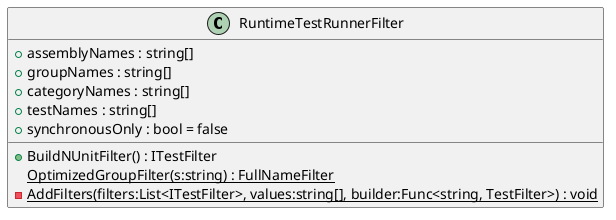 @startuml
class RuntimeTestRunnerFilter {
    + assemblyNames : string[]
    + groupNames : string[]
    + categoryNames : string[]
    + testNames : string[]
    + synchronousOnly : bool = false
    + BuildNUnitFilter() : ITestFilter
    {static} OptimizedGroupFilter(s:string) : FullNameFilter
    - {static} AddFilters(filters:List<ITestFilter>, values:string[], builder:Func<string, TestFilter>) : void
}
@enduml
